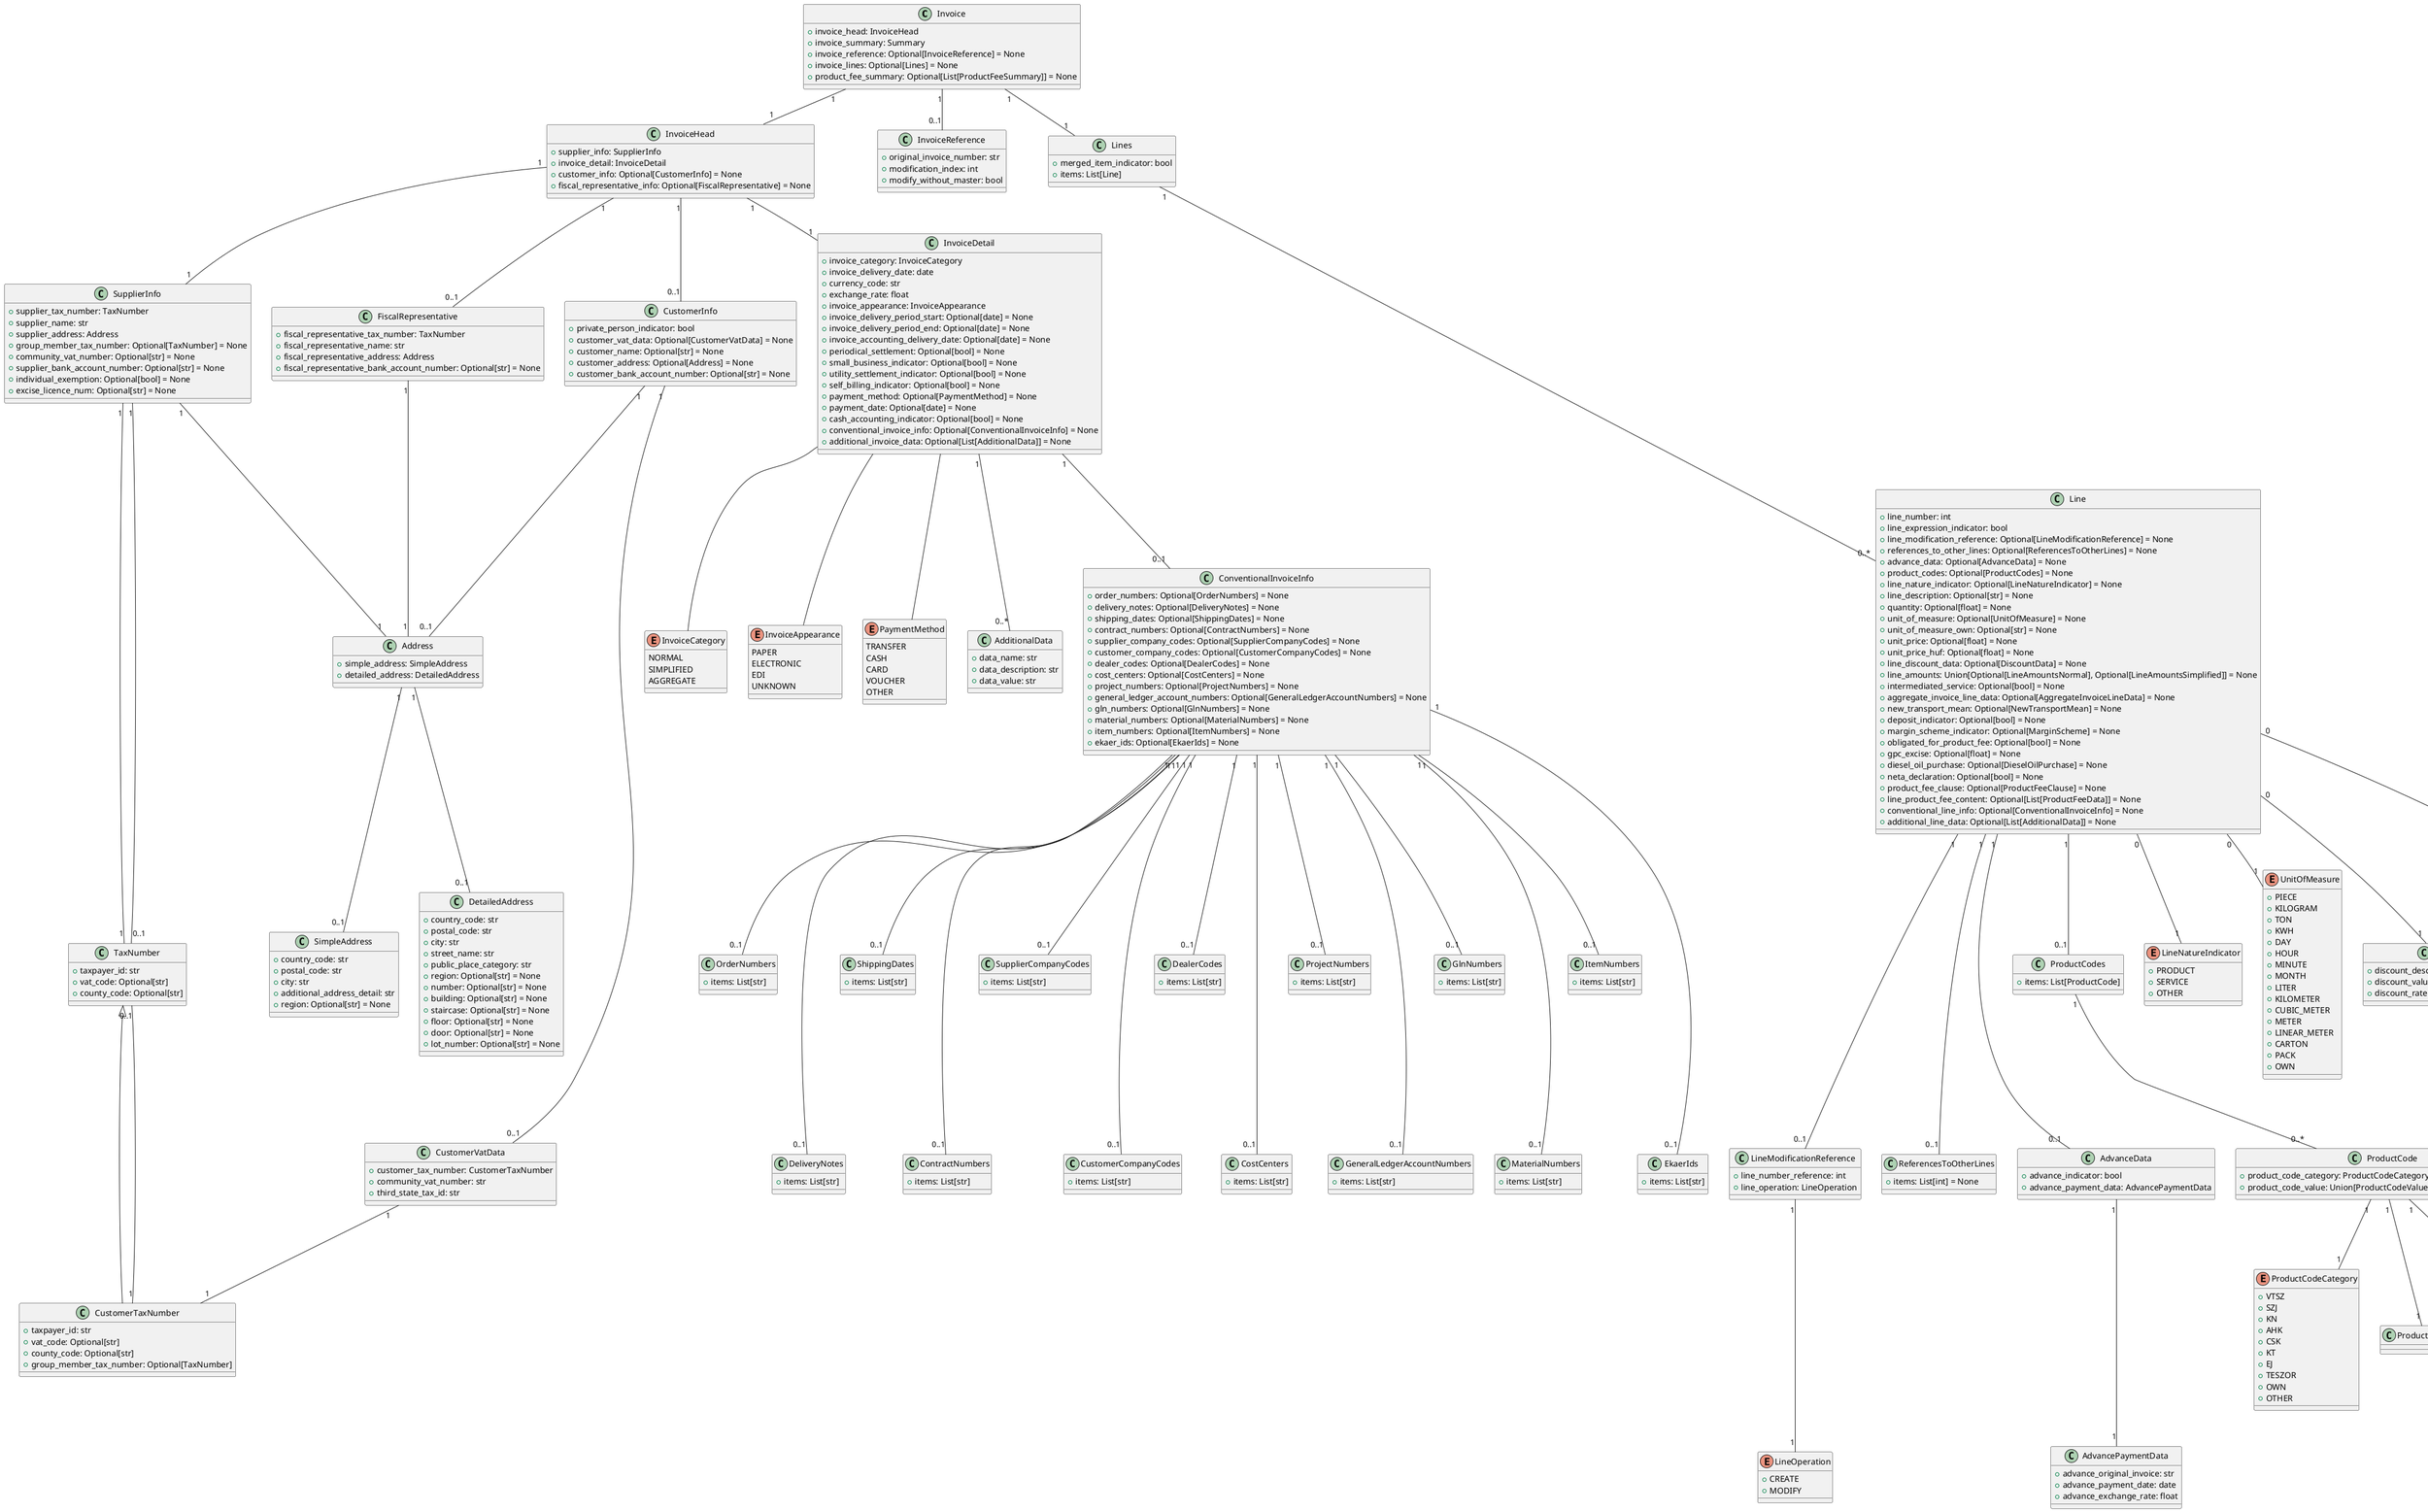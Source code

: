 @startuml
class Invoice {
+ invoice_head: InvoiceHead
+ invoice_summary: Summary
+ invoice_reference: Optional[InvoiceReference] = None
+ invoice_lines: Optional[Lines] = None
+ product_fee_summary: Optional[List[ProductFeeSummary]] = None
}

class InvoiceHead {
+ supplier_info: SupplierInfo
+ invoice_detail: InvoiceDetail
+ customer_info: Optional[CustomerInfo] = None
+ fiscal_representative_info: Optional[FiscalRepresentative] = None
}

class InvoiceReference {
+ original_invoice_number: str
+ modification_index: int
+ modify_without_master: bool
}

class SupplierInfo {
+ supplier_tax_number: TaxNumber
+ supplier_name: str
+ supplier_address: Address
+ group_member_tax_number: Optional[TaxNumber] = None
+ community_vat_number: Optional[str] = None
+ supplier_bank_account_number: Optional[str] = None
+ individual_exemption: Optional[bool] = None
+ excise_licence_num: Optional[str] = None
}

class CustomerInfo {
+ private_person_indicator: bool
+ customer_vat_data: Optional[CustomerVatData] = None
+ customer_name: Optional[str] = None
+ customer_address: Optional[Address] = None
+ customer_bank_account_number: Optional[str] = None
}

class FiscalRepresentative {
+ fiscal_representative_tax_number: TaxNumber
+ fiscal_representative_name: str
+ fiscal_representative_address: Address
+ fiscal_representative_bank_account_number: Optional[str] = None
}

class InvoiceDetail {
+ invoice_category: InvoiceCategory
+ invoice_delivery_date: date
+ currency_code: str
+ exchange_rate: float
+ invoice_appearance: InvoiceAppearance
+ invoice_delivery_period_start: Optional[date] = None
+ invoice_delivery_period_end: Optional[date] = None
+ invoice_accounting_delivery_date: Optional[date] = None
+ periodical_settlement: Optional[bool] = None
+ small_business_indicator: Optional[bool] = None
+ utility_settlement_indicator: Optional[bool] = None
+ self_billing_indicator: Optional[bool] = None
+ payment_method: Optional[PaymentMethod] = None
+ payment_date: Optional[date] = None
+ cash_accounting_indicator: Optional[bool] = None
+ conventional_invoice_info: Optional[ConventionalInvoiceInfo] = None
+ additional_invoice_data: Optional[List[AdditionalData]] = None
}

class CustomerVatData {
+ customer_tax_number: CustomerTaxNumber
+ community_vat_number: str
+ third_state_tax_id: str
}

class CustomerTaxNumber extends TaxNumber {
+ taxpayer_id: str
+ vat_code: Optional[str]
+ county_code: Optional[str]
+ group_member_tax_number: Optional[TaxNumber]
}

class TaxNumber {
+ taxpayer_id: str
+ vat_code: Optional[str]
+ county_code: Optional[str]
}

class Address {
+ simple_address: SimpleAddress
+ detailed_address: DetailedAddress
}

class SimpleAddress {
+ country_code: str
+ postal_code: str
+ city: str
+ additional_address_detail: str
+ region: Optional[str] = None
}

class DetailedAddress {
+ country_code: str
+ postal_code: str
+ city: str
+ street_name: str
+ public_place_category: str
+ region: Optional[str] = None
+ number: Optional[str] = None
+ building: Optional[str] = None
+ staircase: Optional[str] = None
+ floor: Optional[str] = None
+ door: Optional[str] = None
+ lot_number: Optional[str] = None
}

enum InvoiceCategory {
NORMAL
SIMPLIFIED
AGGREGATE
}

enum InvoiceAppearance {
PAPER
ELECTRONIC
EDI
UNKNOWN
}

enum PaymentMethod {
TRANSFER
CASH
CARD
VOUCHER
OTHER
}

class AdditionalData {
+ data_name: str
+ data_description: str
+ data_value: str
}

class ConventionalInvoiceInfo {
+ order_numbers: Optional[OrderNumbers] = None
+ delivery_notes: Optional[DeliveryNotes] = None
+ shipping_dates: Optional[ShippingDates] = None
+ contract_numbers: Optional[ContractNumbers] = None
+ supplier_company_codes: Optional[SupplierCompanyCodes] = None
+ customer_company_codes: Optional[CustomerCompanyCodes] = None
+ dealer_codes: Optional[DealerCodes] = None
+ cost_centers: Optional[CostCenters] = None
+ project_numbers: Optional[ProjectNumbers] = None
+ general_ledger_account_numbers: Optional[GeneralLedgerAccountNumbers] = None
+ gln_numbers: Optional[GlnNumbers] = None
+ material_numbers: Optional[MaterialNumbers] = None
+ item_numbers: Optional[ItemNumbers] = None
+ ekaer_ids: Optional[EkaerIds] = None
}

class OrderNumbers {
+items: List[str]
}

class DeliveryNotes {
+items: List[str]
}

class ShippingDates {
+items: List[str]
}

class ContractNumbers {
+items: List[str]
}

class SupplierCompanyCodes {
+items: List[str]
}

class CustomerCompanyCodes {
+items: List[str]
}

class DealerCodes {
+items: List[str]
}

class CostCenters {
+items: List[str]
}

class ProjectNumbers {
+items: List[str]
}

class GeneralLedgerAccountNumbers {
+items: List[str]
}

class GlnNumbers {
+items: List[str]
}

class MaterialNumbers {
+items: List[str]
}

class ItemNumbers {
+items: List[str]
}

class EkaerIds {
+items: List[str]
}

class Lines {
+ merged_item_indicator: bool
+ items: List[Line]
}

class Line {
+ line_number: int
+ line_expression_indicator: bool
+ line_modification_reference: Optional[LineModificationReference] = None
+ references_to_other_lines: Optional[ReferencesToOtherLines] = None
+ advance_data: Optional[AdvanceData] = None
+ product_codes: Optional[ProductCodes] = None
+ line_nature_indicator: Optional[LineNatureIndicator] = None
+ line_description: Optional[str] = None
+ quantity: Optional[float] = None
+ unit_of_measure: Optional[UnitOfMeasure] = None
+ unit_of_measure_own: Optional[str] = None
+ unit_price: Optional[float] = None
+ unit_price_huf: Optional[float] = None
+ line_discount_data: Optional[DiscountData] = None
+ line_amounts: Union[Optional[LineAmountsNormal], Optional[LineAmountsSimplified]] = None
+ intermediated_service: Optional[bool] = None
+ aggregate_invoice_line_data: Optional[AggregateInvoiceLineData] = None
+ new_transport_mean: Optional[NewTransportMean] = None
+ deposit_indicator: Optional[bool] = None
+ margin_scheme_indicator: Optional[MarginScheme] = None
+ obligated_for_product_fee: Optional[bool] = None
+ gpc_excise: Optional[float] = None
+ diesel_oil_purchase: Optional[DieselOilPurchase] = None
+ neta_declaration: Optional[bool] = None
+ product_fee_clause: Optional[ProductFeeClause] = None
+ line_product_fee_content: Optional[List[ProductFeeData]] = None
+ conventional_line_info: Optional[ConventionalInvoiceInfo] = None
+ additional_line_data: Optional[List[AdditionalData]] = None
}

class LineModificationReference {
+ line_number_reference: int
+ line_operation: LineOperation
}

enum LineOperation{
+ CREATE
+ MODIFY
}

class ReferencesToOtherLines {
+ items: List[int] = None
}

class AdvanceData {
+ advance_indicator: bool
+ advance_payment_data: AdvancePaymentData
}

class AdvancePaymentData {
+ advance_original_invoice: str
+ advance_payment_date: date
+ advance_exchange_rate: float
}

class ProductCodes {
+ items: List[ProductCode]
}

class ProductCode {
+ product_code_category: ProductCodeCategory,
+ product_code_value: Union[ProductCodeValue, ProductCodeOwnValue]
}

class ProductCodeValue extends str

class ProductCodeOwnValue extends str

enum ProductCodeCategory {
+ VTSZ
+ SZJ
+ KN
+ AHK
+ CSK
+ KT
+ EJ
+ TESZOR
+ OWN
+ OTHER
}

enum LineNatureIndicator {
+ PRODUCT
+ SERVICE
+ OTHER
}

enum UnitOfMeasure {
+ PIECE
+ KILOGRAM
+ TON
+ KWH
+ DAY
+ HOUR
+ MINUTE
+ MONTH
+ LITER
+ KILOMETER
+ CUBIC_METER
+ METER
+ LINEAR_METER
+ CARTON
+ PACK
+ OWN
}

class DiscountData {
+ discount_description: Optional[str] = None
+ discount_value: Optional[float] = None
+ discount_rate: Optional[float] = None
}

class LineAmountsNormal {
+ line_net_amount_data: LineNetAmountData
+ line_vat_rate: VatRate
+ line_vat_data: Optional[LineVatData] = None
+ line_gross_amount_data: Optional[LineGrossAmountData] = None
}

class LineNetAmountData {
+ line_net_amount: float
+ line_net_amount_huf: float
}

class VatRate {
+ value: Union[
        VatPercentage,
        VatExemption,
        VatOutOfScope,
        VatDomesticReverseCharge,
        MarginSchemeVat,
        MarginSchemeNoVat
    ]
}

class VatPercentage extends str

class VatExemption extends str

class VatOutOfScope {
+ value: bool
}

class VatDomesticReverseCharge {
+ value: bool
}

class MarginSchemeVat {
+ value: bool
}

class MarginSchemeNoVat {
+ value: bool
}


Invoice "1" -- "0..1" InvoiceReference
Invoice "1" -- "1" InvoiceHead
Invoice "1" -- "1" Lines
InvoiceHead "1" -- "1" SupplierInfo
InvoiceHead "1" -- "0..1" CustomerInfo
InvoiceHead "1" -- "0..1" FiscalRepresentative
InvoiceHead "1" -- "1" InvoiceDetail
CustomerInfo "1" ---- "0..1" CustomerVatData
CustomerVatData "1" -- "1" CustomerTaxNumber
CustomerTaxNumber "1" --- "0..1" TaxNumber
SupplierInfo "1" --- "1" TaxNumber
SupplierInfo "1" --- "0..1" TaxNumber
SupplierInfo "1" -- "1" Address
CustomerInfo "1" -- "0..1" Address
FiscalRepresentative "1" -- "1" Address
Address "1" -- "0..1" SimpleAddress
Address "1" -- "0..1" DetailedAddress
InvoiceDetail -- InvoiceCategory
InvoiceDetail -- InvoiceAppearance
InvoiceDetail -- PaymentMethod
InvoiceDetail "1" -- "0..*" AdditionalData
InvoiceDetail "1" -- "0..1" ConventionalInvoiceInfo
ConventionalInvoiceInfo "1" -- "0..1" OrderNumbers
ConventionalInvoiceInfo "1" --- "0..1" DeliveryNotes
ConventionalInvoiceInfo "1" -- "0..1" ShippingDates
ConventionalInvoiceInfo "1" --- "0..1" ContractNumbers
ConventionalInvoiceInfo "1" -- "0..1" SupplierCompanyCodes
ConventionalInvoiceInfo "1" --- "0..1" CustomerCompanyCodes
ConventionalInvoiceInfo "1" -- "0..1" DealerCodes
ConventionalInvoiceInfo "1" --- "0..1" CostCenters
ConventionalInvoiceInfo "1" -- "0..1" ProjectNumbers
ConventionalInvoiceInfo "1" --- "0..1" GeneralLedgerAccountNumbers
ConventionalInvoiceInfo "1" -- "0..1" GlnNumbers
ConventionalInvoiceInfo "1" --- "0..1" MaterialNumbers
ConventionalInvoiceInfo "1" -- "0..1" ItemNumbers
ConventionalInvoiceInfo "1" --- "0..1" EkaerIds
Lines "1" --- "0..*" Line
Line "1" --- "0..1" LineModificationReference
LineModificationReference "1" --- "1" LineOperation
Line "1" --- "0..1" ReferencesToOtherLines
Line "1" --- "0..1" AdvanceData
AdvanceData "1" --- "1" AdvancePaymentData
Line "1" -- "0..1" ProductCodes
ProductCodes "1" -- "0..*" ProductCode
ProductCode "1" -- "1" ProductCodeCategory
ProductCode "1" -- "1" ProductCodeValue
ProductCode "1" -- "1" ProductCodeOwnValue
Line "0" -- "1" LineNatureIndicator
Line "0" -- "1" UnitOfMeasure
Line "0" -- "1" DiscountData
Line "0" -- "1" LineAmountsNormal
LineAmountsNormal "1" -- "1" LineNetAmountData
LineAmountsNormal "1" -- "1" VatRate
VatRate "0" -- "1" VatPercentage
VatRate "0" -- "1" VatExemption
VatRate "0" -- "1" VatOutOfScope
VatRate "0" -- "1" VatDomesticReverseCharge
VatRate "0" -- "1" MarginSchemeVat
VatRate "0" -- "1" MarginSchemeNoVat
@enduml